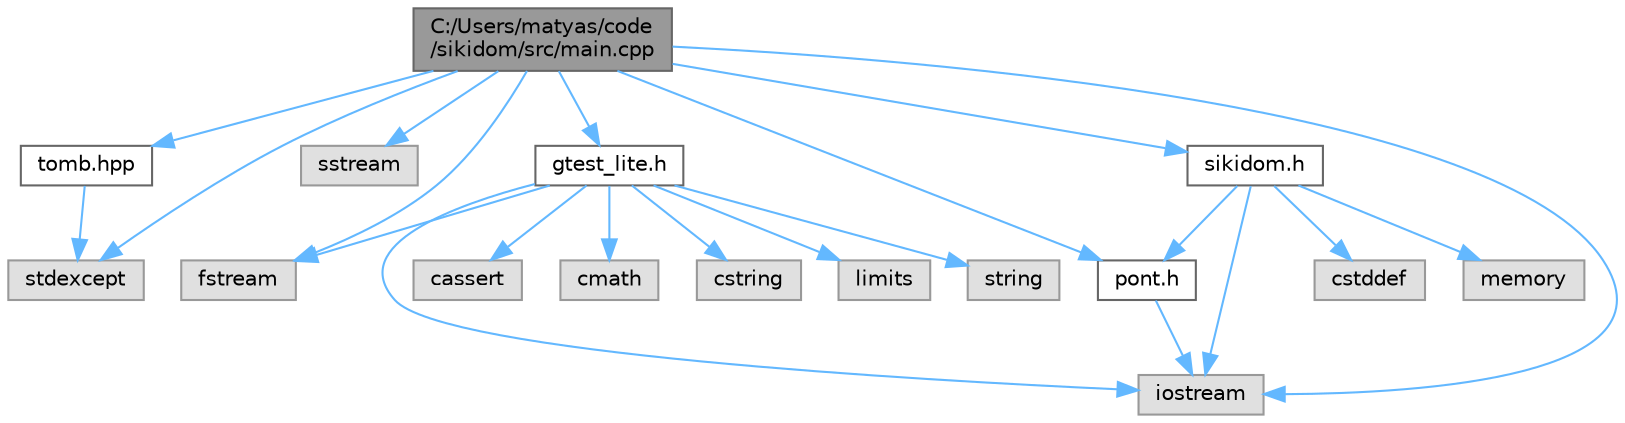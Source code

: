 digraph "C:/Users/matyas/code/sikidom/src/main.cpp"
{
 // LATEX_PDF_SIZE
  bgcolor="transparent";
  edge [fontname=Helvetica,fontsize=10,labelfontname=Helvetica,labelfontsize=10];
  node [fontname=Helvetica,fontsize=10,shape=box,height=0.2,width=0.4];
  Node1 [id="Node000001",label="C:/Users/matyas/code\l/sikidom/src/main.cpp",height=0.2,width=0.4,color="gray40", fillcolor="grey60", style="filled", fontcolor="black",tooltip=" "];
  Node1 -> Node2 [id="edge22_Node000001_Node000002",color="steelblue1",style="solid",tooltip=" "];
  Node2 [id="Node000002",label="iostream",height=0.2,width=0.4,color="grey60", fillcolor="#E0E0E0", style="filled",tooltip=" "];
  Node1 -> Node3 [id="edge23_Node000001_Node000003",color="steelblue1",style="solid",tooltip=" "];
  Node3 [id="Node000003",label="fstream",height=0.2,width=0.4,color="grey60", fillcolor="#E0E0E0", style="filled",tooltip=" "];
  Node1 -> Node4 [id="edge24_Node000001_Node000004",color="steelblue1",style="solid",tooltip=" "];
  Node4 [id="Node000004",label="sstream",height=0.2,width=0.4,color="grey60", fillcolor="#E0E0E0", style="filled",tooltip=" "];
  Node1 -> Node5 [id="edge25_Node000001_Node000005",color="steelblue1",style="solid",tooltip=" "];
  Node5 [id="Node000005",label="stdexcept",height=0.2,width=0.4,color="grey60", fillcolor="#E0E0E0", style="filled",tooltip=" "];
  Node1 -> Node6 [id="edge26_Node000001_Node000006",color="steelblue1",style="solid",tooltip=" "];
  Node6 [id="Node000006",label="gtest_lite.h",height=0.2,width=0.4,color="grey40", fillcolor="white", style="filled",URL="$gtest__lite_8h.html",tooltip=" "];
  Node6 -> Node2 [id="edge27_Node000006_Node000002",color="steelblue1",style="solid",tooltip=" "];
  Node6 -> Node7 [id="edge28_Node000006_Node000007",color="steelblue1",style="solid",tooltip=" "];
  Node7 [id="Node000007",label="cassert",height=0.2,width=0.4,color="grey60", fillcolor="#E0E0E0", style="filled",tooltip=" "];
  Node6 -> Node8 [id="edge29_Node000006_Node000008",color="steelblue1",style="solid",tooltip=" "];
  Node8 [id="Node000008",label="cmath",height=0.2,width=0.4,color="grey60", fillcolor="#E0E0E0", style="filled",tooltip=" "];
  Node6 -> Node9 [id="edge30_Node000006_Node000009",color="steelblue1",style="solid",tooltip=" "];
  Node9 [id="Node000009",label="cstring",height=0.2,width=0.4,color="grey60", fillcolor="#E0E0E0", style="filled",tooltip=" "];
  Node6 -> Node10 [id="edge31_Node000006_Node000010",color="steelblue1",style="solid",tooltip=" "];
  Node10 [id="Node000010",label="limits",height=0.2,width=0.4,color="grey60", fillcolor="#E0E0E0", style="filled",tooltip=" "];
  Node6 -> Node11 [id="edge32_Node000006_Node000011",color="steelblue1",style="solid",tooltip=" "];
  Node11 [id="Node000011",label="string",height=0.2,width=0.4,color="grey60", fillcolor="#E0E0E0", style="filled",tooltip=" "];
  Node6 -> Node3 [id="edge33_Node000006_Node000003",color="steelblue1",style="solid",tooltip=" "];
  Node1 -> Node12 [id="edge34_Node000001_Node000012",color="steelblue1",style="solid",tooltip=" "];
  Node12 [id="Node000012",label="pont.h",height=0.2,width=0.4,color="grey40", fillcolor="white", style="filled",URL="$pont_8h.html",tooltip=" "];
  Node12 -> Node2 [id="edge35_Node000012_Node000002",color="steelblue1",style="solid",tooltip=" "];
  Node1 -> Node13 [id="edge36_Node000001_Node000013",color="steelblue1",style="solid",tooltip=" "];
  Node13 [id="Node000013",label="sikidom.h",height=0.2,width=0.4,color="grey40", fillcolor="white", style="filled",URL="$sikidom_8h.html",tooltip=" "];
  Node13 -> Node12 [id="edge37_Node000013_Node000012",color="steelblue1",style="solid",tooltip=" "];
  Node13 -> Node14 [id="edge38_Node000013_Node000014",color="steelblue1",style="solid",tooltip=" "];
  Node14 [id="Node000014",label="cstddef",height=0.2,width=0.4,color="grey60", fillcolor="#E0E0E0", style="filled",tooltip=" "];
  Node13 -> Node2 [id="edge39_Node000013_Node000002",color="steelblue1",style="solid",tooltip=" "];
  Node13 -> Node15 [id="edge40_Node000013_Node000015",color="steelblue1",style="solid",tooltip=" "];
  Node15 [id="Node000015",label="memory",height=0.2,width=0.4,color="grey60", fillcolor="#E0E0E0", style="filled",tooltip=" "];
  Node1 -> Node16 [id="edge41_Node000001_Node000016",color="steelblue1",style="solid",tooltip=" "];
  Node16 [id="Node000016",label="tomb.hpp",height=0.2,width=0.4,color="grey40", fillcolor="white", style="filled",URL="$tomb_8hpp.html",tooltip=" "];
  Node16 -> Node5 [id="edge42_Node000016_Node000005",color="steelblue1",style="solid",tooltip=" "];
}
